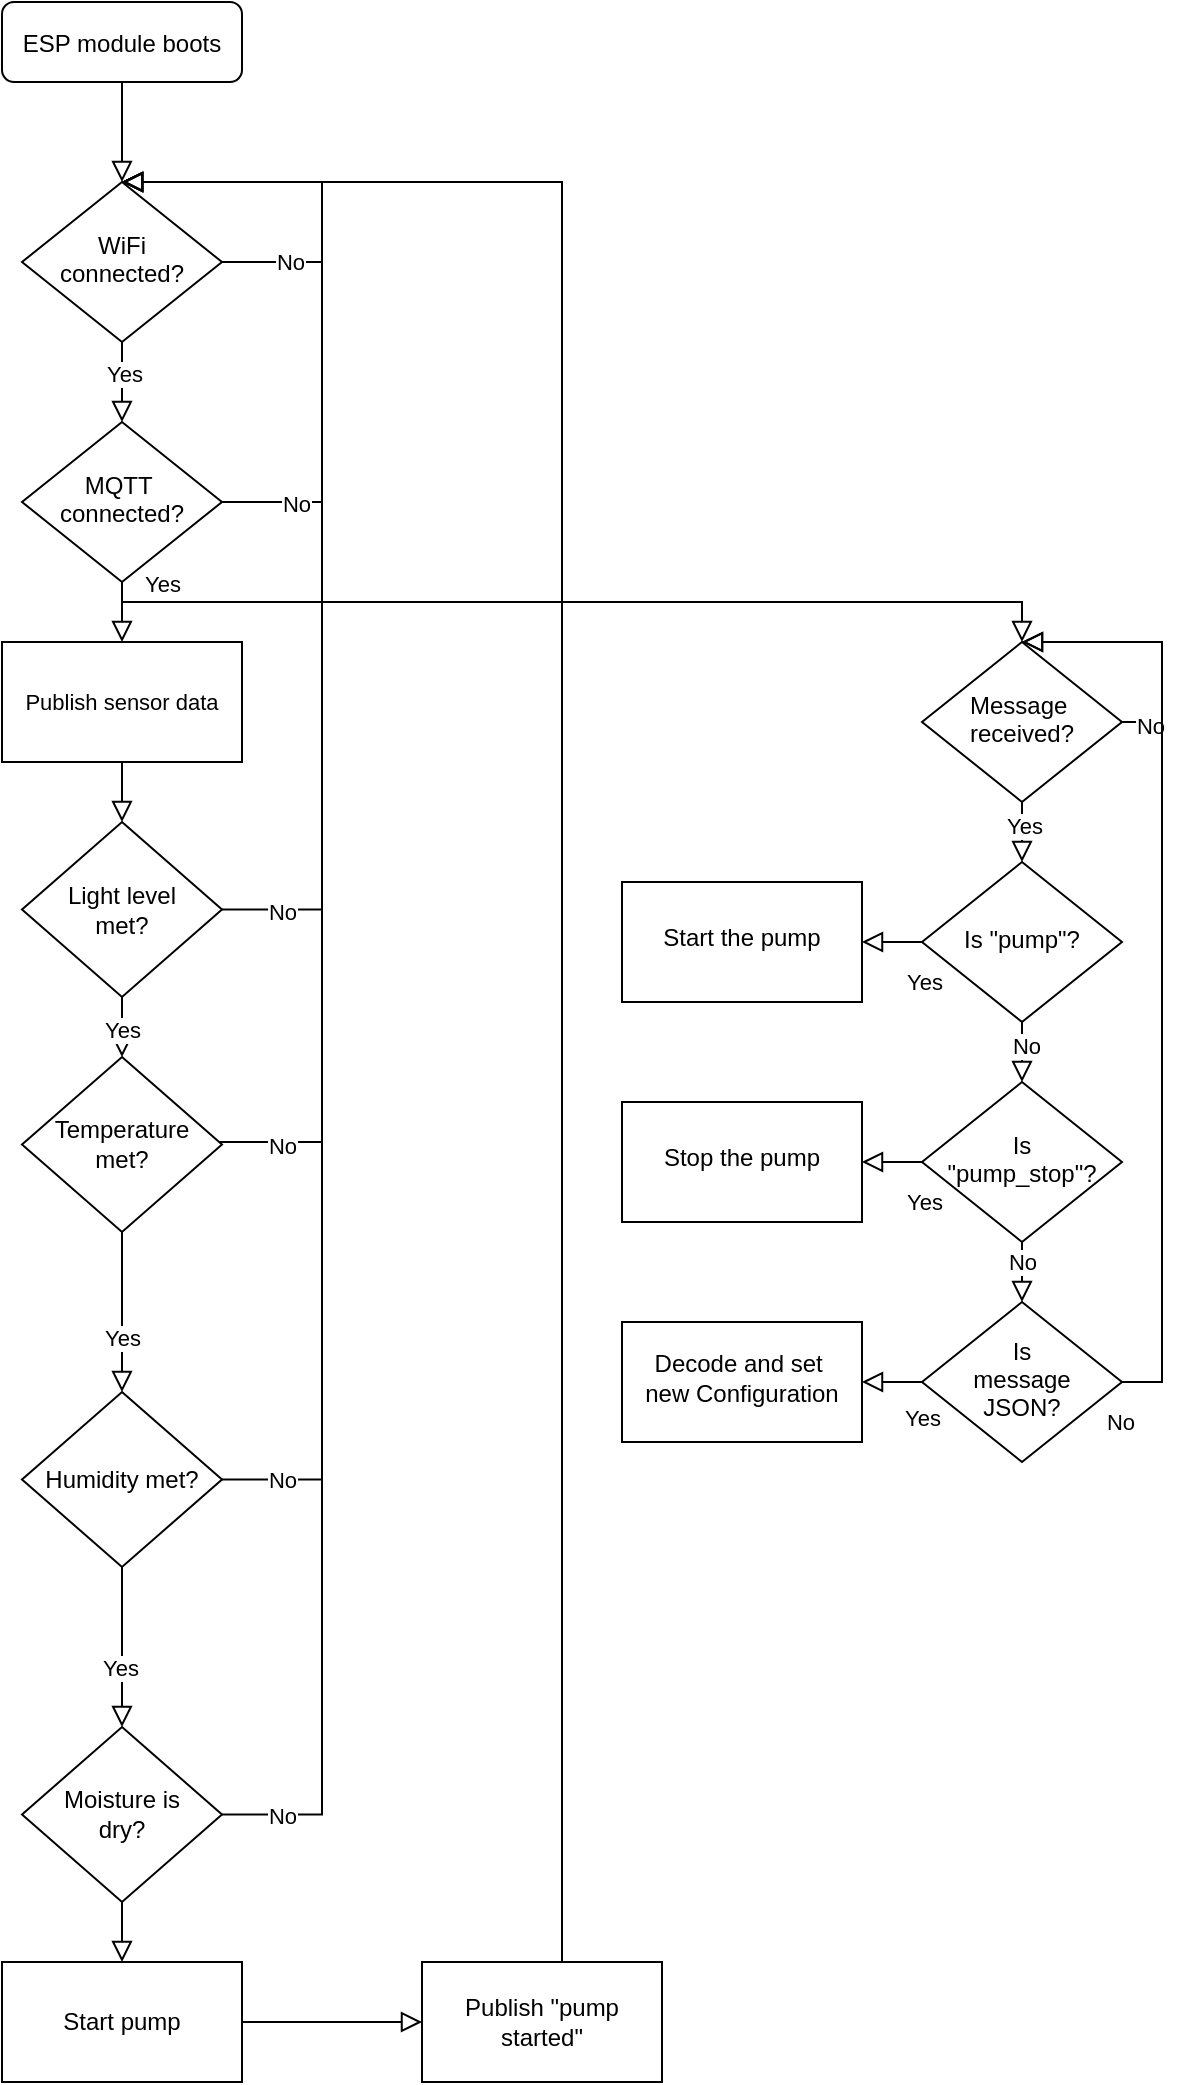<mxfile version="21.2.9" type="device">
  <diagram id="C5RBs43oDa-KdzZeNtuy" name="Page-1">
    <mxGraphModel dx="3693" dy="1383" grid="1" gridSize="10" guides="1" tooltips="1" connect="1" arrows="1" fold="1" page="1" pageScale="1" pageWidth="827" pageHeight="1169" math="0" shadow="0">
      <root>
        <mxCell id="WIyWlLk6GJQsqaUBKTNV-0" />
        <mxCell id="WIyWlLk6GJQsqaUBKTNV-1" parent="WIyWlLk6GJQsqaUBKTNV-0" />
        <mxCell id="WIyWlLk6GJQsqaUBKTNV-2" value="" style="rounded=0;jettySize=auto;orthogonalLoop=1;fontSize=11;endArrow=block;endFill=0;endSize=8;strokeWidth=1;shadow=0;labelBackgroundColor=none;edgeStyle=orthogonalEdgeStyle;" parent="WIyWlLk6GJQsqaUBKTNV-1" source="WIyWlLk6GJQsqaUBKTNV-3" target="WIyWlLk6GJQsqaUBKTNV-6" edge="1">
          <mxGeometry relative="1" as="geometry" />
        </mxCell>
        <mxCell id="WIyWlLk6GJQsqaUBKTNV-3" value="ESP module boots" style="rounded=1;fontSize=12;glass=0;strokeWidth=1;shadow=0;" parent="WIyWlLk6GJQsqaUBKTNV-1" vertex="1">
          <mxGeometry x="160" y="80" width="120" height="40" as="geometry" />
        </mxCell>
        <mxCell id="WIyWlLk6GJQsqaUBKTNV-4" value="" style="rounded=0;jettySize=auto;orthogonalLoop=1;fontSize=11;endArrow=block;endFill=0;endSize=8;strokeWidth=1;shadow=0;labelBackgroundColor=none;edgeStyle=orthogonalEdgeStyle;" parent="WIyWlLk6GJQsqaUBKTNV-1" source="WIyWlLk6GJQsqaUBKTNV-6" target="WIyWlLk6GJQsqaUBKTNV-10" edge="1">
          <mxGeometry y="20" relative="1" as="geometry">
            <mxPoint as="offset" />
          </mxGeometry>
        </mxCell>
        <mxCell id="JpOLspwSL2rvsPYgfbhh-27" value="Yes" style="edgeLabel;html=1;align=center;verticalAlign=middle;resizable=0;points=[];fontSize=11;fontFamily=Helvetica;fontColor=default;" vertex="1" connectable="0" parent="WIyWlLk6GJQsqaUBKTNV-4">
          <mxGeometry x="-0.225" y="1" relative="1" as="geometry">
            <mxPoint as="offset" />
          </mxGeometry>
        </mxCell>
        <mxCell id="WIyWlLk6GJQsqaUBKTNV-5" value="" style="edgeStyle=orthogonalEdgeStyle;rounded=0;jettySize=auto;orthogonalLoop=1;fontSize=11;endArrow=block;endFill=0;endSize=8;strokeWidth=1;shadow=0;labelBackgroundColor=none;entryX=0.5;entryY=0;entryDx=0;entryDy=0;" parent="WIyWlLk6GJQsqaUBKTNV-1" source="WIyWlLk6GJQsqaUBKTNV-6" target="WIyWlLk6GJQsqaUBKTNV-6" edge="1">
          <mxGeometry x="-0.692" y="-10" relative="1" as="geometry">
            <mxPoint as="offset" />
            <mxPoint x="320" y="210" as="targetPoint" />
            <Array as="points">
              <mxPoint x="320" y="210" />
              <mxPoint x="320" y="170" />
            </Array>
          </mxGeometry>
        </mxCell>
        <mxCell id="JpOLspwSL2rvsPYgfbhh-25" value="No" style="edgeLabel;html=1;align=center;verticalAlign=middle;resizable=0;points=[];fontSize=11;fontFamily=Helvetica;fontColor=default;" vertex="1" connectable="0" parent="WIyWlLk6GJQsqaUBKTNV-5">
          <mxGeometry x="-0.644" relative="1" as="geometry">
            <mxPoint as="offset" />
          </mxGeometry>
        </mxCell>
        <mxCell id="WIyWlLk6GJQsqaUBKTNV-6" value="WiFi &#xa;connected?" style="rhombus;shadow=0;fontFamily=Helvetica;fontSize=12;align=center;strokeWidth=1;spacing=6;spacingTop=-4;" parent="WIyWlLk6GJQsqaUBKTNV-1" vertex="1">
          <mxGeometry x="170" y="170" width="100" height="80" as="geometry" />
        </mxCell>
        <mxCell id="WIyWlLk6GJQsqaUBKTNV-8" value="" style="rounded=0;jettySize=auto;orthogonalLoop=1;fontSize=11;endArrow=block;endFill=0;endSize=8;strokeWidth=1;shadow=0;labelBackgroundColor=none;edgeStyle=orthogonalEdgeStyle;entryX=0.5;entryY=0;entryDx=0;entryDy=0;" parent="WIyWlLk6GJQsqaUBKTNV-1" source="WIyWlLk6GJQsqaUBKTNV-10" target="JpOLspwSL2rvsPYgfbhh-28" edge="1">
          <mxGeometry x="0.333" y="20" relative="1" as="geometry">
            <mxPoint as="offset" />
            <mxPoint x="140" y="360" as="targetPoint" />
          </mxGeometry>
        </mxCell>
        <mxCell id="JpOLspwSL2rvsPYgfbhh-26" value="Yes" style="edgeLabel;html=1;align=center;verticalAlign=middle;resizable=0;points=[];fontSize=11;fontFamily=Helvetica;fontColor=default;" vertex="1" connectable="0" parent="WIyWlLk6GJQsqaUBKTNV-8">
          <mxGeometry x="0.252" y="-1" relative="1" as="geometry">
            <mxPoint x="21" y="-11" as="offset" />
          </mxGeometry>
        </mxCell>
        <mxCell id="WIyWlLk6GJQsqaUBKTNV-9" value="" style="edgeStyle=orthogonalEdgeStyle;rounded=0;jettySize=auto;orthogonalLoop=1;fontSize=11;endArrow=block;endFill=0;endSize=8;strokeWidth=1;shadow=0;labelBackgroundColor=none;entryX=0.5;entryY=0;entryDx=0;entryDy=0;" parent="WIyWlLk6GJQsqaUBKTNV-1" source="WIyWlLk6GJQsqaUBKTNV-10" target="WIyWlLk6GJQsqaUBKTNV-6" edge="1">
          <mxGeometry x="-0.806" relative="1" as="geometry">
            <mxPoint as="offset" />
            <mxPoint x="320" y="330" as="targetPoint" />
            <Array as="points">
              <mxPoint x="320" y="330" />
              <mxPoint x="320" y="170" />
            </Array>
          </mxGeometry>
        </mxCell>
        <mxCell id="JpOLspwSL2rvsPYgfbhh-24" value="No" style="edgeLabel;html=1;align=center;verticalAlign=middle;resizable=0;points=[];fontSize=11;fontFamily=Helvetica;fontColor=default;" vertex="1" connectable="0" parent="WIyWlLk6GJQsqaUBKTNV-9">
          <mxGeometry x="-0.766" y="-1" relative="1" as="geometry">
            <mxPoint as="offset" />
          </mxGeometry>
        </mxCell>
        <mxCell id="JpOLspwSL2rvsPYgfbhh-31" style="edgeStyle=orthogonalEdgeStyle;shape=connector;rounded=0;orthogonalLoop=1;jettySize=auto;html=1;exitX=0.5;exitY=1;exitDx=0;exitDy=0;shadow=0;labelBackgroundColor=none;strokeColor=default;strokeWidth=1;fontFamily=Helvetica;fontSize=11;fontColor=default;endArrow=block;endFill=0;endSize=8;" edge="1" parent="WIyWlLk6GJQsqaUBKTNV-1" source="WIyWlLk6GJQsqaUBKTNV-10" target="JpOLspwSL2rvsPYgfbhh-30">
          <mxGeometry relative="1" as="geometry">
            <Array as="points">
              <mxPoint x="220" y="380" />
              <mxPoint x="670" y="380" />
            </Array>
          </mxGeometry>
        </mxCell>
        <mxCell id="WIyWlLk6GJQsqaUBKTNV-10" value="MQTT &#xa;connected?" style="rhombus;shadow=0;fontFamily=Helvetica;fontSize=12;align=center;strokeWidth=1;spacing=6;spacingTop=-4;" parent="WIyWlLk6GJQsqaUBKTNV-1" vertex="1">
          <mxGeometry x="170" y="290" width="100" height="80" as="geometry" />
        </mxCell>
        <mxCell id="JpOLspwSL2rvsPYgfbhh-4" value="" style="edgeStyle=orthogonalEdgeStyle;shape=connector;rounded=0;orthogonalLoop=1;jettySize=auto;html=1;shadow=0;labelBackgroundColor=none;strokeColor=default;strokeWidth=1;fontFamily=Helvetica;fontSize=11;fontColor=default;endArrow=block;endFill=0;endSize=8;" edge="1" parent="WIyWlLk6GJQsqaUBKTNV-1" source="JpOLspwSL2rvsPYgfbhh-0" target="JpOLspwSL2rvsPYgfbhh-3">
          <mxGeometry relative="1" as="geometry" />
        </mxCell>
        <mxCell id="JpOLspwSL2rvsPYgfbhh-15" value="Yes" style="edgeLabel;html=1;align=center;verticalAlign=middle;resizable=0;points=[];fontSize=11;fontFamily=Helvetica;fontColor=default;" vertex="1" connectable="0" parent="JpOLspwSL2rvsPYgfbhh-4">
          <mxGeometry x="0.438" relative="1" as="geometry">
            <mxPoint as="offset" />
          </mxGeometry>
        </mxCell>
        <mxCell id="JpOLspwSL2rvsPYgfbhh-0" value="Light level &lt;br&gt;met?" style="rhombus;whiteSpace=wrap;html=1;" vertex="1" parent="WIyWlLk6GJQsqaUBKTNV-1">
          <mxGeometry x="170" y="490" width="100" height="87.5" as="geometry" />
        </mxCell>
        <mxCell id="JpOLspwSL2rvsPYgfbhh-1" style="edgeStyle=orthogonalEdgeStyle;rounded=0;orthogonalLoop=1;jettySize=auto;html=1;entryX=0.5;entryY=0;entryDx=0;entryDy=0;strokeColor=default;labelBackgroundColor=none;endArrow=block;endFill=0;endSize=8;strokeWidth=1;shadow=0;" edge="1" parent="WIyWlLk6GJQsqaUBKTNV-1" source="JpOLspwSL2rvsPYgfbhh-0" target="WIyWlLk6GJQsqaUBKTNV-6">
          <mxGeometry relative="1" as="geometry">
            <Array as="points">
              <mxPoint x="320" y="534" />
              <mxPoint x="320" y="170" />
            </Array>
          </mxGeometry>
        </mxCell>
        <mxCell id="JpOLspwSL2rvsPYgfbhh-2" value="No" style="edgeLabel;html=1;align=center;verticalAlign=middle;resizable=0;points=[];" vertex="1" connectable="0" parent="JpOLspwSL2rvsPYgfbhh-1">
          <mxGeometry x="-0.539" y="-1" relative="1" as="geometry">
            <mxPoint x="-21" y="69" as="offset" />
          </mxGeometry>
        </mxCell>
        <mxCell id="JpOLspwSL2rvsPYgfbhh-8" value="" style="edgeStyle=orthogonalEdgeStyle;shape=connector;rounded=0;orthogonalLoop=1;jettySize=auto;html=1;shadow=0;labelBackgroundColor=none;strokeColor=default;strokeWidth=1;fontFamily=Helvetica;fontSize=11;fontColor=default;endArrow=block;endFill=0;endSize=8;" edge="1" parent="WIyWlLk6GJQsqaUBKTNV-1" source="JpOLspwSL2rvsPYgfbhh-3" target="JpOLspwSL2rvsPYgfbhh-7">
          <mxGeometry relative="1" as="geometry" />
        </mxCell>
        <mxCell id="JpOLspwSL2rvsPYgfbhh-16" value="Yes" style="edgeLabel;html=1;align=center;verticalAlign=middle;resizable=0;points=[];fontSize=11;fontFamily=Helvetica;fontColor=default;" vertex="1" connectable="0" parent="JpOLspwSL2rvsPYgfbhh-8">
          <mxGeometry x="0.325" relative="1" as="geometry">
            <mxPoint as="offset" />
          </mxGeometry>
        </mxCell>
        <mxCell id="JpOLspwSL2rvsPYgfbhh-3" value="Temperature&lt;br&gt;met?" style="rhombus;whiteSpace=wrap;html=1;" vertex="1" parent="WIyWlLk6GJQsqaUBKTNV-1">
          <mxGeometry x="170" y="607.5" width="100" height="87.5" as="geometry" />
        </mxCell>
        <mxCell id="JpOLspwSL2rvsPYgfbhh-5" style="edgeStyle=orthogonalEdgeStyle;shape=connector;rounded=0;orthogonalLoop=1;jettySize=auto;html=1;entryX=0.5;entryY=0;entryDx=0;entryDy=0;shadow=0;labelBackgroundColor=none;strokeColor=default;strokeWidth=1;fontFamily=Helvetica;fontSize=11;fontColor=default;endArrow=block;endFill=0;endSize=8;" edge="1" parent="WIyWlLk6GJQsqaUBKTNV-1" source="JpOLspwSL2rvsPYgfbhh-3" target="WIyWlLk6GJQsqaUBKTNV-6">
          <mxGeometry relative="1" as="geometry">
            <Array as="points">
              <mxPoint x="320" y="650" />
              <mxPoint x="320" y="170" />
            </Array>
          </mxGeometry>
        </mxCell>
        <mxCell id="JpOLspwSL2rvsPYgfbhh-6" value="No" style="edgeLabel;html=1;align=center;verticalAlign=middle;resizable=0;points=[];fontSize=11;fontFamily=Helvetica;fontColor=default;" vertex="1" connectable="0" parent="JpOLspwSL2rvsPYgfbhh-5">
          <mxGeometry x="-0.62" y="4" relative="1" as="geometry">
            <mxPoint x="-16" y="70" as="offset" />
          </mxGeometry>
        </mxCell>
        <mxCell id="JpOLspwSL2rvsPYgfbhh-9" style="edgeStyle=orthogonalEdgeStyle;shape=connector;rounded=0;orthogonalLoop=1;jettySize=auto;html=1;shadow=0;labelBackgroundColor=none;strokeColor=default;strokeWidth=1;fontFamily=Helvetica;fontSize=11;fontColor=default;endArrow=block;endFill=0;endSize=8;entryX=0.5;entryY=0;entryDx=0;entryDy=0;" edge="1" parent="WIyWlLk6GJQsqaUBKTNV-1" source="JpOLspwSL2rvsPYgfbhh-7" target="WIyWlLk6GJQsqaUBKTNV-6">
          <mxGeometry relative="1" as="geometry">
            <Array as="points">
              <mxPoint x="320" y="819" />
              <mxPoint x="320" y="170" />
            </Array>
          </mxGeometry>
        </mxCell>
        <mxCell id="JpOLspwSL2rvsPYgfbhh-10" value="No" style="edgeLabel;html=1;align=center;verticalAlign=middle;resizable=0;points=[];fontSize=11;fontFamily=Helvetica;fontColor=default;" vertex="1" connectable="0" parent="JpOLspwSL2rvsPYgfbhh-9">
          <mxGeometry x="-0.867" y="-3" relative="1" as="geometry">
            <mxPoint x="-23" y="3" as="offset" />
          </mxGeometry>
        </mxCell>
        <mxCell id="JpOLspwSL2rvsPYgfbhh-12" value="" style="edgeStyle=orthogonalEdgeStyle;shape=connector;rounded=0;orthogonalLoop=1;jettySize=auto;html=1;shadow=0;labelBackgroundColor=none;strokeColor=default;strokeWidth=1;fontFamily=Helvetica;fontSize=11;fontColor=default;endArrow=block;endFill=0;endSize=8;" edge="1" parent="WIyWlLk6GJQsqaUBKTNV-1" source="JpOLspwSL2rvsPYgfbhh-7" target="JpOLspwSL2rvsPYgfbhh-11">
          <mxGeometry relative="1" as="geometry" />
        </mxCell>
        <mxCell id="JpOLspwSL2rvsPYgfbhh-17" value="Yes" style="edgeLabel;html=1;align=center;verticalAlign=middle;resizable=0;points=[];fontSize=11;fontFamily=Helvetica;fontColor=default;" vertex="1" connectable="0" parent="JpOLspwSL2rvsPYgfbhh-12">
          <mxGeometry x="0.263" y="-1" relative="1" as="geometry">
            <mxPoint as="offset" />
          </mxGeometry>
        </mxCell>
        <mxCell id="JpOLspwSL2rvsPYgfbhh-7" value="Humidity met?" style="rhombus;whiteSpace=wrap;html=1;" vertex="1" parent="WIyWlLk6GJQsqaUBKTNV-1">
          <mxGeometry x="170" y="775" width="100" height="87.5" as="geometry" />
        </mxCell>
        <mxCell id="JpOLspwSL2rvsPYgfbhh-13" style="edgeStyle=orthogonalEdgeStyle;shape=connector;rounded=0;orthogonalLoop=1;jettySize=auto;html=1;shadow=0;labelBackgroundColor=none;strokeColor=default;strokeWidth=1;fontFamily=Helvetica;fontSize=11;fontColor=default;endArrow=block;endFill=0;endSize=8;" edge="1" parent="WIyWlLk6GJQsqaUBKTNV-1" source="JpOLspwSL2rvsPYgfbhh-11">
          <mxGeometry relative="1" as="geometry">
            <mxPoint x="220" y="170" as="targetPoint" />
            <Array as="points">
              <mxPoint x="320" y="986" />
              <mxPoint x="320" y="170" />
            </Array>
          </mxGeometry>
        </mxCell>
        <mxCell id="JpOLspwSL2rvsPYgfbhh-14" value="No" style="edgeLabel;html=1;align=center;verticalAlign=middle;resizable=0;points=[];fontSize=11;fontFamily=Helvetica;fontColor=default;" vertex="1" connectable="0" parent="JpOLspwSL2rvsPYgfbhh-13">
          <mxGeometry x="-0.896" y="-1" relative="1" as="geometry">
            <mxPoint x="-21" as="offset" />
          </mxGeometry>
        </mxCell>
        <mxCell id="JpOLspwSL2rvsPYgfbhh-19" value="" style="edgeStyle=orthogonalEdgeStyle;shape=connector;rounded=0;orthogonalLoop=1;jettySize=auto;html=1;shadow=0;labelBackgroundColor=none;strokeColor=default;strokeWidth=1;fontFamily=Helvetica;fontSize=11;fontColor=default;endArrow=block;endFill=0;endSize=8;" edge="1" parent="WIyWlLk6GJQsqaUBKTNV-1" source="JpOLspwSL2rvsPYgfbhh-11" target="JpOLspwSL2rvsPYgfbhh-18">
          <mxGeometry relative="1" as="geometry" />
        </mxCell>
        <mxCell id="JpOLspwSL2rvsPYgfbhh-11" value="Moisture is &lt;br&gt;dry?" style="rhombus;whiteSpace=wrap;html=1;" vertex="1" parent="WIyWlLk6GJQsqaUBKTNV-1">
          <mxGeometry x="170" y="942.5" width="100" height="87.5" as="geometry" />
        </mxCell>
        <mxCell id="JpOLspwSL2rvsPYgfbhh-21" value="" style="edgeStyle=orthogonalEdgeStyle;shape=connector;rounded=0;orthogonalLoop=1;jettySize=auto;html=1;shadow=0;labelBackgroundColor=none;strokeColor=default;strokeWidth=1;fontFamily=Helvetica;fontSize=11;fontColor=default;endArrow=block;endFill=0;endSize=8;" edge="1" parent="WIyWlLk6GJQsqaUBKTNV-1" source="JpOLspwSL2rvsPYgfbhh-18" target="JpOLspwSL2rvsPYgfbhh-20">
          <mxGeometry relative="1" as="geometry" />
        </mxCell>
        <mxCell id="JpOLspwSL2rvsPYgfbhh-18" value="Start pump" style="whiteSpace=wrap;html=1;" vertex="1" parent="WIyWlLk6GJQsqaUBKTNV-1">
          <mxGeometry x="160" y="1060" width="120" height="60" as="geometry" />
        </mxCell>
        <mxCell id="JpOLspwSL2rvsPYgfbhh-23" style="edgeStyle=orthogonalEdgeStyle;shape=connector;rounded=0;orthogonalLoop=1;jettySize=auto;html=1;shadow=0;labelBackgroundColor=none;strokeColor=default;strokeWidth=1;fontFamily=Helvetica;fontSize=11;fontColor=default;endArrow=block;endFill=0;endSize=8;entryX=0.5;entryY=0;entryDx=0;entryDy=0;" edge="1" parent="WIyWlLk6GJQsqaUBKTNV-1" source="JpOLspwSL2rvsPYgfbhh-20" target="WIyWlLk6GJQsqaUBKTNV-6">
          <mxGeometry relative="1" as="geometry">
            <mxPoint x="450" y="250" as="targetPoint" />
            <Array as="points">
              <mxPoint x="440" y="170" />
            </Array>
          </mxGeometry>
        </mxCell>
        <mxCell id="JpOLspwSL2rvsPYgfbhh-20" value="Publish &quot;pump&lt;br&gt;started&quot;" style="whiteSpace=wrap;html=1;" vertex="1" parent="WIyWlLk6GJQsqaUBKTNV-1">
          <mxGeometry x="370" y="1060" width="120" height="60" as="geometry" />
        </mxCell>
        <mxCell id="JpOLspwSL2rvsPYgfbhh-29" style="edgeStyle=orthogonalEdgeStyle;shape=connector;rounded=0;orthogonalLoop=1;jettySize=auto;html=1;entryX=0.5;entryY=0;entryDx=0;entryDy=0;shadow=0;labelBackgroundColor=none;strokeColor=default;strokeWidth=1;fontFamily=Helvetica;fontSize=11;fontColor=default;endArrow=block;endFill=0;endSize=8;" edge="1" parent="WIyWlLk6GJQsqaUBKTNV-1" source="JpOLspwSL2rvsPYgfbhh-28" target="JpOLspwSL2rvsPYgfbhh-0">
          <mxGeometry relative="1" as="geometry" />
        </mxCell>
        <mxCell id="JpOLspwSL2rvsPYgfbhh-28" value="Publish sensor data" style="whiteSpace=wrap;html=1;fontFamily=Helvetica;fontSize=11;fontColor=default;" vertex="1" parent="WIyWlLk6GJQsqaUBKTNV-1">
          <mxGeometry x="160" y="400" width="120" height="60" as="geometry" />
        </mxCell>
        <mxCell id="JpOLspwSL2rvsPYgfbhh-36" value="" style="edgeStyle=orthogonalEdgeStyle;shape=connector;rounded=0;orthogonalLoop=1;jettySize=auto;html=1;shadow=0;labelBackgroundColor=none;strokeColor=default;strokeWidth=1;fontFamily=Helvetica;fontSize=11;fontColor=default;endArrow=block;endFill=0;endSize=8;" edge="1" parent="WIyWlLk6GJQsqaUBKTNV-1" source="JpOLspwSL2rvsPYgfbhh-30" target="JpOLspwSL2rvsPYgfbhh-35">
          <mxGeometry relative="1" as="geometry" />
        </mxCell>
        <mxCell id="JpOLspwSL2rvsPYgfbhh-37" value="Yes" style="edgeLabel;html=1;align=center;verticalAlign=middle;resizable=0;points=[];fontSize=11;fontFamily=Helvetica;fontColor=default;" vertex="1" connectable="0" parent="JpOLspwSL2rvsPYgfbhh-36">
          <mxGeometry x="0.261" y="1" relative="1" as="geometry">
            <mxPoint as="offset" />
          </mxGeometry>
        </mxCell>
        <mxCell id="JpOLspwSL2rvsPYgfbhh-30" value="Message &#xa;received?" style="rhombus;shadow=0;fontFamily=Helvetica;fontSize=12;align=center;strokeWidth=1;spacing=6;spacingTop=-4;fontColor=default;" vertex="1" parent="WIyWlLk6GJQsqaUBKTNV-1">
          <mxGeometry x="620" y="400" width="100" height="80" as="geometry" />
        </mxCell>
        <mxCell id="JpOLspwSL2rvsPYgfbhh-33" style="edgeStyle=orthogonalEdgeStyle;shape=connector;rounded=0;orthogonalLoop=1;jettySize=auto;html=1;entryX=0.5;entryY=0;entryDx=0;entryDy=0;shadow=0;labelBackgroundColor=none;strokeColor=default;strokeWidth=1;fontFamily=Helvetica;fontSize=11;fontColor=default;endArrow=block;endFill=0;endSize=8;" edge="1" parent="WIyWlLk6GJQsqaUBKTNV-1" source="JpOLspwSL2rvsPYgfbhh-30" target="JpOLspwSL2rvsPYgfbhh-30">
          <mxGeometry relative="1" as="geometry">
            <Array as="points">
              <mxPoint x="740" y="440" />
              <mxPoint x="740" y="400" />
            </Array>
          </mxGeometry>
        </mxCell>
        <mxCell id="JpOLspwSL2rvsPYgfbhh-34" value="No" style="edgeLabel;html=1;align=center;verticalAlign=middle;resizable=0;points=[];fontSize=11;fontFamily=Helvetica;fontColor=default;" vertex="1" connectable="0" parent="JpOLspwSL2rvsPYgfbhh-33">
          <mxGeometry x="-0.783" y="-2" relative="1" as="geometry">
            <mxPoint as="offset" />
          </mxGeometry>
        </mxCell>
        <mxCell id="JpOLspwSL2rvsPYgfbhh-39" value="" style="edgeStyle=orthogonalEdgeStyle;shape=connector;rounded=0;orthogonalLoop=1;jettySize=auto;html=1;shadow=0;labelBackgroundColor=none;strokeColor=default;strokeWidth=1;fontFamily=Helvetica;fontSize=11;fontColor=default;endArrow=block;endFill=0;endSize=8;" edge="1" parent="WIyWlLk6GJQsqaUBKTNV-1" source="JpOLspwSL2rvsPYgfbhh-35" target="JpOLspwSL2rvsPYgfbhh-38">
          <mxGeometry relative="1" as="geometry" />
        </mxCell>
        <mxCell id="JpOLspwSL2rvsPYgfbhh-42" value="No" style="edgeLabel;html=1;align=center;verticalAlign=middle;resizable=0;points=[];fontSize=11;fontFamily=Helvetica;fontColor=default;" vertex="1" connectable="0" parent="JpOLspwSL2rvsPYgfbhh-39">
          <mxGeometry x="0.145" y="-2" relative="1" as="geometry">
            <mxPoint as="offset" />
          </mxGeometry>
        </mxCell>
        <mxCell id="JpOLspwSL2rvsPYgfbhh-49" value="" style="edgeStyle=orthogonalEdgeStyle;shape=connector;rounded=0;orthogonalLoop=1;jettySize=auto;html=1;shadow=0;labelBackgroundColor=none;strokeColor=default;strokeWidth=1;fontFamily=Helvetica;fontSize=11;fontColor=default;endArrow=block;endFill=0;endSize=8;" edge="1" parent="WIyWlLk6GJQsqaUBKTNV-1" source="JpOLspwSL2rvsPYgfbhh-35" target="JpOLspwSL2rvsPYgfbhh-48">
          <mxGeometry relative="1" as="geometry" />
        </mxCell>
        <mxCell id="JpOLspwSL2rvsPYgfbhh-50" value="Yes" style="edgeLabel;html=1;align=center;verticalAlign=middle;resizable=0;points=[];fontSize=11;fontFamily=Helvetica;fontColor=default;" vertex="1" connectable="0" parent="JpOLspwSL2rvsPYgfbhh-49">
          <mxGeometry x="0.138" y="1" relative="1" as="geometry">
            <mxPoint x="12" y="21" as="offset" />
          </mxGeometry>
        </mxCell>
        <mxCell id="JpOLspwSL2rvsPYgfbhh-35" value="Is &quot;pump&quot;?" style="rhombus;shadow=0;fontFamily=Helvetica;fontSize=12;align=center;strokeWidth=1;spacing=6;spacingTop=-4;fontColor=default;" vertex="1" parent="WIyWlLk6GJQsqaUBKTNV-1">
          <mxGeometry x="620" y="510" width="100" height="80" as="geometry" />
        </mxCell>
        <mxCell id="JpOLspwSL2rvsPYgfbhh-41" value="" style="edgeStyle=orthogonalEdgeStyle;shape=connector;rounded=0;orthogonalLoop=1;jettySize=auto;html=1;shadow=0;labelBackgroundColor=none;strokeColor=default;strokeWidth=1;fontFamily=Helvetica;fontSize=11;fontColor=default;endArrow=block;endFill=0;endSize=8;" edge="1" parent="WIyWlLk6GJQsqaUBKTNV-1" source="JpOLspwSL2rvsPYgfbhh-38" target="JpOLspwSL2rvsPYgfbhh-40">
          <mxGeometry x="0.6" y="20" relative="1" as="geometry">
            <mxPoint as="offset" />
          </mxGeometry>
        </mxCell>
        <mxCell id="JpOLspwSL2rvsPYgfbhh-43" value="No" style="edgeLabel;html=1;align=center;verticalAlign=middle;resizable=0;points=[];fontSize=11;fontFamily=Helvetica;fontColor=default;" vertex="1" connectable="0" parent="JpOLspwSL2rvsPYgfbhh-41">
          <mxGeometry x="0.28" y="1" relative="1" as="geometry">
            <mxPoint x="-1" y="-2" as="offset" />
          </mxGeometry>
        </mxCell>
        <mxCell id="JpOLspwSL2rvsPYgfbhh-45" value="" style="edgeStyle=orthogonalEdgeStyle;shape=connector;rounded=0;orthogonalLoop=1;jettySize=auto;html=1;shadow=0;labelBackgroundColor=none;strokeColor=default;strokeWidth=1;fontFamily=Helvetica;fontSize=11;fontColor=default;endArrow=block;endFill=0;endSize=8;" edge="1" parent="WIyWlLk6GJQsqaUBKTNV-1" source="JpOLspwSL2rvsPYgfbhh-38" target="JpOLspwSL2rvsPYgfbhh-44">
          <mxGeometry relative="1" as="geometry" />
        </mxCell>
        <mxCell id="JpOLspwSL2rvsPYgfbhh-51" value="Yes" style="edgeLabel;html=1;align=center;verticalAlign=middle;resizable=0;points=[];fontSize=11;fontFamily=Helvetica;fontColor=default;" vertex="1" connectable="0" parent="JpOLspwSL2rvsPYgfbhh-45">
          <mxGeometry x="-0.693" y="-2" relative="1" as="geometry">
            <mxPoint x="8" y="22" as="offset" />
          </mxGeometry>
        </mxCell>
        <mxCell id="JpOLspwSL2rvsPYgfbhh-38" value="Is &#xa;&quot;pump_stop&quot;?" style="rhombus;shadow=0;fontFamily=Helvetica;fontSize=12;align=center;strokeWidth=1;spacing=6;spacingTop=-4;fontColor=default;" vertex="1" parent="WIyWlLk6GJQsqaUBKTNV-1">
          <mxGeometry x="620" y="620" width="100" height="80" as="geometry" />
        </mxCell>
        <mxCell id="JpOLspwSL2rvsPYgfbhh-53" value="" style="edgeStyle=orthogonalEdgeStyle;shape=connector;rounded=0;orthogonalLoop=1;jettySize=auto;html=1;shadow=0;labelBackgroundColor=none;strokeColor=default;strokeWidth=1;fontFamily=Helvetica;fontSize=11;fontColor=default;endArrow=block;endFill=0;endSize=8;" edge="1" parent="WIyWlLk6GJQsqaUBKTNV-1" source="JpOLspwSL2rvsPYgfbhh-40" target="JpOLspwSL2rvsPYgfbhh-52">
          <mxGeometry relative="1" as="geometry" />
        </mxCell>
        <mxCell id="JpOLspwSL2rvsPYgfbhh-56" value="Yes" style="edgeLabel;html=1;align=center;verticalAlign=middle;resizable=0;points=[];fontSize=11;fontFamily=Helvetica;fontColor=default;" vertex="1" connectable="0" parent="JpOLspwSL2rvsPYgfbhh-53">
          <mxGeometry x="0.187" y="1" relative="1" as="geometry">
            <mxPoint x="10" y="19" as="offset" />
          </mxGeometry>
        </mxCell>
        <mxCell id="JpOLspwSL2rvsPYgfbhh-54" style="edgeStyle=orthogonalEdgeStyle;shape=connector;rounded=0;orthogonalLoop=1;jettySize=auto;html=1;entryX=0.5;entryY=0;entryDx=0;entryDy=0;shadow=0;labelBackgroundColor=none;strokeColor=default;strokeWidth=1;fontFamily=Helvetica;fontSize=11;fontColor=default;endArrow=block;endFill=0;endSize=8;" edge="1" parent="WIyWlLk6GJQsqaUBKTNV-1" source="JpOLspwSL2rvsPYgfbhh-40" target="JpOLspwSL2rvsPYgfbhh-30">
          <mxGeometry relative="1" as="geometry">
            <Array as="points">
              <mxPoint x="740" y="770" />
              <mxPoint x="740" y="400" />
            </Array>
          </mxGeometry>
        </mxCell>
        <mxCell id="JpOLspwSL2rvsPYgfbhh-55" value="No" style="edgeLabel;html=1;align=center;verticalAlign=middle;resizable=0;points=[];fontSize=11;fontFamily=Helvetica;fontColor=default;" vertex="1" connectable="0" parent="JpOLspwSL2rvsPYgfbhh-54">
          <mxGeometry x="-0.961" y="-2" relative="1" as="geometry">
            <mxPoint x="-10" y="18" as="offset" />
          </mxGeometry>
        </mxCell>
        <mxCell id="JpOLspwSL2rvsPYgfbhh-40" value="Is &#xa;message &#xa;JSON?" style="rhombus;shadow=0;fontFamily=Helvetica;fontSize=12;align=center;strokeWidth=1;spacing=6;spacingTop=-4;fontColor=default;" vertex="1" parent="WIyWlLk6GJQsqaUBKTNV-1">
          <mxGeometry x="620" y="730" width="100" height="80" as="geometry" />
        </mxCell>
        <mxCell id="JpOLspwSL2rvsPYgfbhh-44" value="Stop the pump" style="whiteSpace=wrap;html=1;shadow=0;strokeWidth=1;spacing=6;spacingTop=-4;" vertex="1" parent="WIyWlLk6GJQsqaUBKTNV-1">
          <mxGeometry x="470" y="630" width="120" height="60" as="geometry" />
        </mxCell>
        <mxCell id="JpOLspwSL2rvsPYgfbhh-48" value="Start the pump" style="whiteSpace=wrap;html=1;shadow=0;strokeWidth=1;spacing=6;spacingTop=-4;" vertex="1" parent="WIyWlLk6GJQsqaUBKTNV-1">
          <mxGeometry x="470" y="520" width="120" height="60" as="geometry" />
        </mxCell>
        <mxCell id="JpOLspwSL2rvsPYgfbhh-52" value="Decode and set&amp;nbsp;&lt;br&gt;new Configuration" style="whiteSpace=wrap;html=1;shadow=0;strokeWidth=1;spacing=6;spacingTop=-4;" vertex="1" parent="WIyWlLk6GJQsqaUBKTNV-1">
          <mxGeometry x="470" y="740" width="120" height="60" as="geometry" />
        </mxCell>
      </root>
    </mxGraphModel>
  </diagram>
</mxfile>
